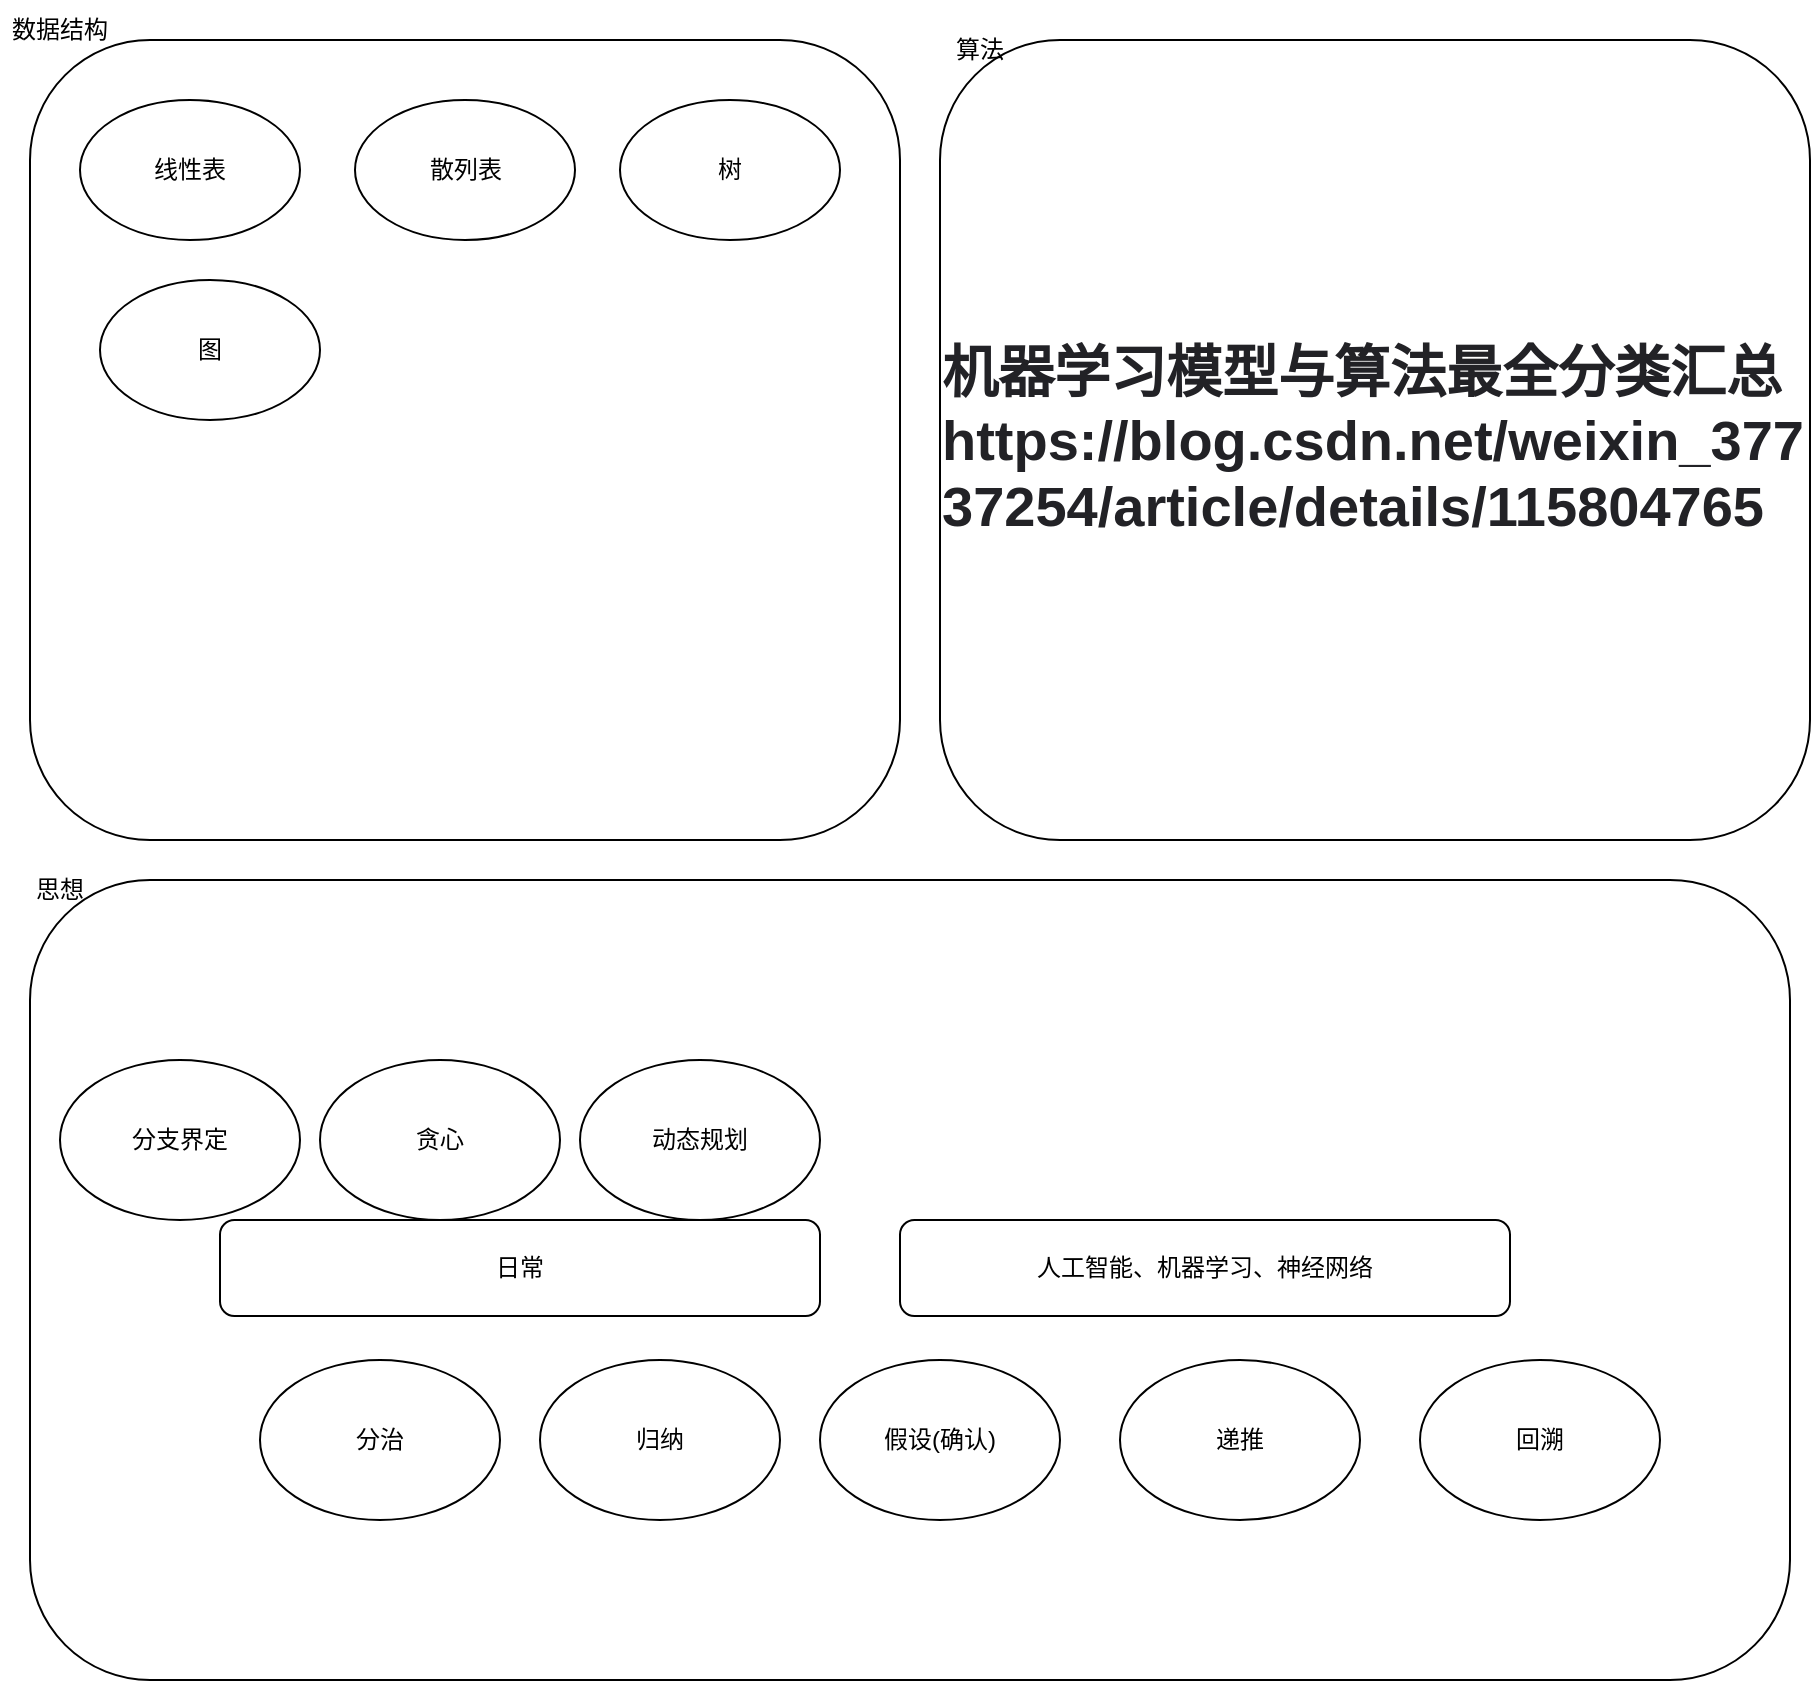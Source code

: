 <mxfile version="18.1.3" type="github">
  <diagram id="3j3rtyjbEsOOtvEA7Fhl" name="Page-1">
    <mxGraphModel dx="1422" dy="1552" grid="1" gridSize="10" guides="1" tooltips="1" connect="1" arrows="1" fold="1" page="1" pageScale="1" pageWidth="1169" pageHeight="827" math="0" shadow="0">
      <root>
        <mxCell id="0" />
        <mxCell id="1" parent="0" />
        <mxCell id="enHAw3quS3nbIoZ9q2Qp-11" value="" style="rounded=1;whiteSpace=wrap;html=1;" vertex="1" parent="1">
          <mxGeometry x="145" y="250" width="880" height="400" as="geometry" />
        </mxCell>
        <mxCell id="enHAw3quS3nbIoZ9q2Qp-1" value="分治" style="ellipse;whiteSpace=wrap;html=1;" vertex="1" parent="1">
          <mxGeometry x="260" y="490" width="120" height="80" as="geometry" />
        </mxCell>
        <mxCell id="enHAw3quS3nbIoZ9q2Qp-2" value="归纳" style="ellipse;whiteSpace=wrap;html=1;" vertex="1" parent="1">
          <mxGeometry x="400" y="490" width="120" height="80" as="geometry" />
        </mxCell>
        <mxCell id="enHAw3quS3nbIoZ9q2Qp-3" value="假设(确认)" style="ellipse;whiteSpace=wrap;html=1;" vertex="1" parent="1">
          <mxGeometry x="540" y="490" width="120" height="80" as="geometry" />
        </mxCell>
        <mxCell id="enHAw3quS3nbIoZ9q2Qp-4" value="回溯" style="ellipse;whiteSpace=wrap;html=1;" vertex="1" parent="1">
          <mxGeometry x="840" y="490" width="120" height="80" as="geometry" />
        </mxCell>
        <mxCell id="enHAw3quS3nbIoZ9q2Qp-5" value="日常" style="rounded=1;whiteSpace=wrap;html=1;" vertex="1" parent="1">
          <mxGeometry x="240" y="420" width="300" height="48" as="geometry" />
        </mxCell>
        <mxCell id="enHAw3quS3nbIoZ9q2Qp-6" value="人工智能、机器学习、神经网络" style="rounded=1;whiteSpace=wrap;html=1;" vertex="1" parent="1">
          <mxGeometry x="580" y="420" width="305" height="48" as="geometry" />
        </mxCell>
        <mxCell id="enHAw3quS3nbIoZ9q2Qp-7" value="分支界定" style="ellipse;whiteSpace=wrap;html=1;" vertex="1" parent="1">
          <mxGeometry x="160" y="340" width="120" height="80" as="geometry" />
        </mxCell>
        <mxCell id="enHAw3quS3nbIoZ9q2Qp-8" value="贪心" style="ellipse;whiteSpace=wrap;html=1;" vertex="1" parent="1">
          <mxGeometry x="290" y="340" width="120" height="80" as="geometry" />
        </mxCell>
        <mxCell id="enHAw3quS3nbIoZ9q2Qp-9" value="动态规划" style="ellipse;whiteSpace=wrap;html=1;" vertex="1" parent="1">
          <mxGeometry x="420" y="340" width="120" height="80" as="geometry" />
        </mxCell>
        <mxCell id="enHAw3quS3nbIoZ9q2Qp-10" value="递推" style="ellipse;whiteSpace=wrap;html=1;" vertex="1" parent="1">
          <mxGeometry x="690" y="490" width="120" height="80" as="geometry" />
        </mxCell>
        <mxCell id="enHAw3quS3nbIoZ9q2Qp-12" value="思想" style="text;html=1;strokeColor=none;fillColor=none;align=center;verticalAlign=middle;whiteSpace=wrap;rounded=0;" vertex="1" parent="1">
          <mxGeometry x="130" y="240" width="60" height="30" as="geometry" />
        </mxCell>
        <mxCell id="enHAw3quS3nbIoZ9q2Qp-13" value="" style="rounded=1;whiteSpace=wrap;html=1;" vertex="1" parent="1">
          <mxGeometry x="145" y="-170" width="435" height="400" as="geometry" />
        </mxCell>
        <mxCell id="enHAw3quS3nbIoZ9q2Qp-14" value="&lt;h1 style=&quot;box-sizing: border-box; outline: 0px; margin: 0px; padding: 0px; overflow-wrap: break-word; word-break: break-all; text-align: start; background-color: rgb(255, 255, 255);&quot; id=&quot;articleContentId&quot; class=&quot;title-article&quot;&gt;&lt;font face=&quot;PingFang SC, Microsoft YaHei, SimHei, Arial, SimSun&quot; color=&quot;#222226&quot;&gt;&lt;span style=&quot;font-size: 28px;&quot;&gt;机器学习模型与算法最全分类汇总&lt;/span&gt;&lt;/font&gt;&lt;br&gt;&lt;font face=&quot;PingFang SC, Microsoft YaHei, SimHei, Arial, SimSun&quot; color=&quot;#222226&quot;&gt;&lt;span style=&quot;font-size: 28px;&quot;&gt;https://blog.csdn.net/weixin_37737254/article/details/115804765&lt;/span&gt;&lt;/font&gt;&lt;br&gt;&lt;/h1&gt;" style="rounded=1;whiteSpace=wrap;html=1;" vertex="1" parent="1">
          <mxGeometry x="600" y="-170" width="435" height="400" as="geometry" />
        </mxCell>
        <mxCell id="enHAw3quS3nbIoZ9q2Qp-15" value="数据结构" style="text;html=1;strokeColor=none;fillColor=none;align=center;verticalAlign=middle;whiteSpace=wrap;rounded=0;" vertex="1" parent="1">
          <mxGeometry x="130" y="-190" width="60" height="30" as="geometry" />
        </mxCell>
        <mxCell id="enHAw3quS3nbIoZ9q2Qp-16" value="算法" style="text;html=1;strokeColor=none;fillColor=none;align=center;verticalAlign=middle;whiteSpace=wrap;rounded=0;" vertex="1" parent="1">
          <mxGeometry x="590" y="-180" width="60" height="30" as="geometry" />
        </mxCell>
        <mxCell id="enHAw3quS3nbIoZ9q2Qp-17" value="线性表" style="ellipse;whiteSpace=wrap;html=1;" vertex="1" parent="1">
          <mxGeometry x="170" y="-140" width="110" height="70" as="geometry" />
        </mxCell>
        <mxCell id="enHAw3quS3nbIoZ9q2Qp-18" value="散列表" style="ellipse;whiteSpace=wrap;html=1;" vertex="1" parent="1">
          <mxGeometry x="307.5" y="-140" width="110" height="70" as="geometry" />
        </mxCell>
        <mxCell id="enHAw3quS3nbIoZ9q2Qp-19" value="树" style="ellipse;whiteSpace=wrap;html=1;" vertex="1" parent="1">
          <mxGeometry x="440" y="-140" width="110" height="70" as="geometry" />
        </mxCell>
        <mxCell id="enHAw3quS3nbIoZ9q2Qp-20" value="图" style="ellipse;whiteSpace=wrap;html=1;" vertex="1" parent="1">
          <mxGeometry x="180" y="-50" width="110" height="70" as="geometry" />
        </mxCell>
      </root>
    </mxGraphModel>
  </diagram>
</mxfile>

